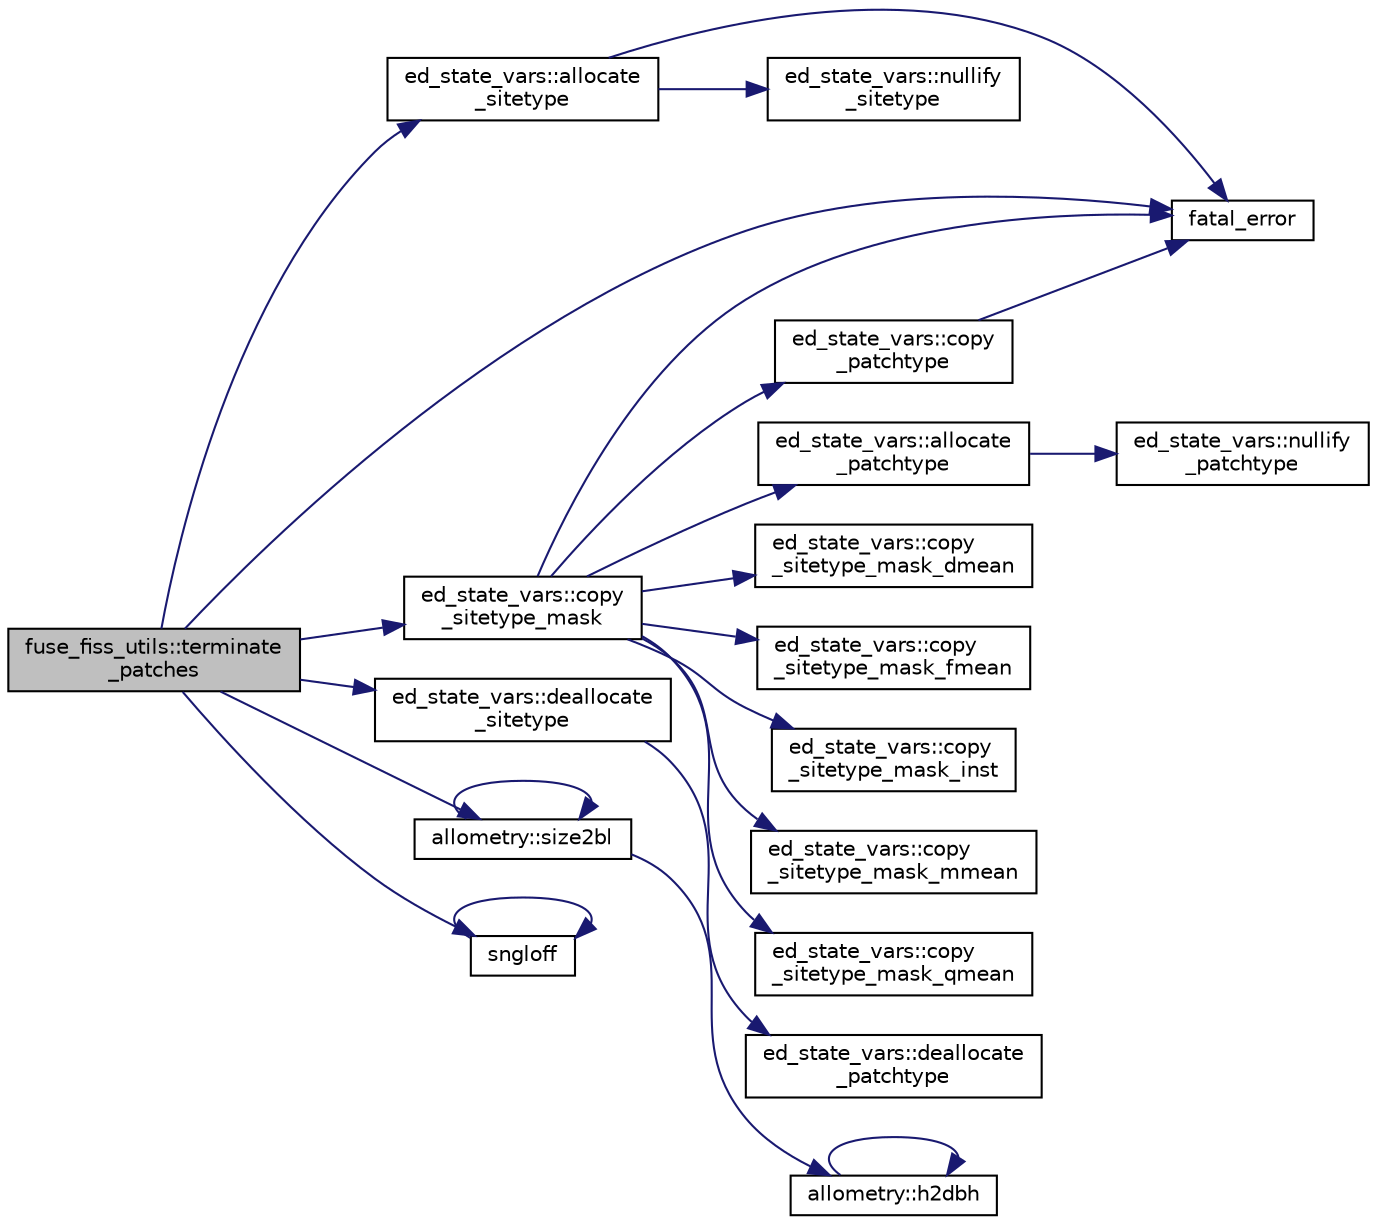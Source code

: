 digraph "fuse_fiss_utils::terminate_patches"
{
 // LATEX_PDF_SIZE
  edge [fontname="Helvetica",fontsize="10",labelfontname="Helvetica",labelfontsize="10"];
  node [fontname="Helvetica",fontsize="10",shape=record];
  rankdir="LR";
  Node1 [label="fuse_fiss_utils::terminate\l_patches",height=0.2,width=0.4,color="black", fillcolor="grey75", style="filled", fontcolor="black",tooltip="This subroutine will eliminate tiny or empty patches. This is intended to eliminate patches that have..."];
  Node1 -> Node2 [color="midnightblue",fontsize="10",style="solid"];
  Node2 [label="ed_state_vars::allocate\l_sitetype",height=0.2,width=0.4,color="black", fillcolor="white", style="filled",URL="$namespaceed__state__vars.html#ac3b987ebbdc7c8cd956eb2634010edb9",tooltip="Allocates the patch-level variables."];
  Node2 -> Node3 [color="midnightblue",fontsize="10",style="solid"];
  Node3 [label="fatal_error",height=0.2,width=0.4,color="black", fillcolor="white", style="filled",URL="$fatal__error_8_f90.html#a2a2bff228716ab48a81c795b348d1665",tooltip=" "];
  Node2 -> Node4 [color="midnightblue",fontsize="10",style="solid"];
  Node4 [label="ed_state_vars::nullify\l_sitetype",height=0.2,width=0.4,color="black", fillcolor="white", style="filled",URL="$namespaceed__state__vars.html#aa13b6faa5a0031bd5df50581ac0db0ff",tooltip="Nullifies all patch pointers."];
  Node1 -> Node5 [color="midnightblue",fontsize="10",style="solid"];
  Node5 [label="ed_state_vars::copy\l_sitetype_mask",height=0.2,width=0.4,color="black", fillcolor="white", style="filled",URL="$namespaceed__state__vars.html#abd0a1c636db86530367e9d24e386ec22",tooltip="Copies part of one site from one place to another (only the ones where mask is .true...."];
  Node5 -> Node6 [color="midnightblue",fontsize="10",style="solid"];
  Node6 [label="ed_state_vars::allocate\l_patchtype",height=0.2,width=0.4,color="black", fillcolor="white", style="filled",URL="$namespaceed__state__vars.html#a4837fc010e19721a127c9a8b04874594",tooltip="Allocates the cohort-level variables."];
  Node6 -> Node7 [color="midnightblue",fontsize="10",style="solid"];
  Node7 [label="ed_state_vars::nullify\l_patchtype",height=0.2,width=0.4,color="black", fillcolor="white", style="filled",URL="$namespaceed__state__vars.html#af1a07724c13a8dceb6ba2d3dab21b899",tooltip="Nullifies all cohort pointers."];
  Node5 -> Node8 [color="midnightblue",fontsize="10",style="solid"];
  Node8 [label="ed_state_vars::copy\l_patchtype",height=0.2,width=0.4,color="black", fillcolor="white", style="filled",URL="$namespaceed__state__vars.html#accd794e0e8d71ba375c3669097ae5c8d",tooltip="Copies a continuous chunk of cohorts from one place to another."];
  Node8 -> Node3 [color="midnightblue",fontsize="10",style="solid"];
  Node5 -> Node9 [color="midnightblue",fontsize="10",style="solid"];
  Node9 [label="ed_state_vars::copy\l_sitetype_mask_dmean",height=0.2,width=0.4,color="black", fillcolor="white", style="filled",URL="$namespaceed__state__vars.html#ac319365c7defa57422526b06b56bd61c",tooltip="Copies the variables that are dmean."];
  Node5 -> Node10 [color="midnightblue",fontsize="10",style="solid"];
  Node10 [label="ed_state_vars::copy\l_sitetype_mask_fmean",height=0.2,width=0.4,color="black", fillcolor="white", style="filled",URL="$namespaceed__state__vars.html#a6f38243f52095e9ee7da38e2b2ce81ab",tooltip="Copies the variables that are fmean."];
  Node5 -> Node11 [color="midnightblue",fontsize="10",style="solid"];
  Node11 [label="ed_state_vars::copy\l_sitetype_mask_inst",height=0.2,width=0.4,color="black", fillcolor="white", style="filled",URL="$namespaceed__state__vars.html#abef71303542156f0c150c4568b4828aa",tooltip="Copies the variables that are not fmean, dmean, mmean, mmsqu, qmean, and qmsqu."];
  Node5 -> Node12 [color="midnightblue",fontsize="10",style="solid"];
  Node12 [label="ed_state_vars::copy\l_sitetype_mask_mmean",height=0.2,width=0.4,color="black", fillcolor="white", style="filled",URL="$namespaceed__state__vars.html#a31ce6a86f04b6fb292bdf3a41dd3a66e",tooltip="Copies the variables that are mmean."];
  Node5 -> Node13 [color="midnightblue",fontsize="10",style="solid"];
  Node13 [label="ed_state_vars::copy\l_sitetype_mask_qmean",height=0.2,width=0.4,color="black", fillcolor="white", style="filled",URL="$namespaceed__state__vars.html#a2630aeadf5d56b1b603e8eb6c95b68eb",tooltip="Copies the variables that are qmean."];
  Node5 -> Node3 [color="midnightblue",fontsize="10",style="solid"];
  Node1 -> Node14 [color="midnightblue",fontsize="10",style="solid"];
  Node14 [label="ed_state_vars::deallocate\l_sitetype",height=0.2,width=0.4,color="black", fillcolor="white", style="filled",URL="$namespaceed__state__vars.html#a29881891f67226b191026267f094beb9",tooltip="De-allocates all patch pointers."];
  Node14 -> Node15 [color="midnightblue",fontsize="10",style="solid"];
  Node15 [label="ed_state_vars::deallocate\l_patchtype",height=0.2,width=0.4,color="black", fillcolor="white", style="filled",URL="$namespaceed__state__vars.html#a2845fb7d7264ed3c00651e9e46a16ed8",tooltip="De-allocates all cohort pointers."];
  Node1 -> Node3 [color="midnightblue",fontsize="10",style="solid"];
  Node1 -> Node16 [color="midnightblue",fontsize="10",style="solid"];
  Node16 [label="allometry::size2bl",height=0.2,width=0.4,color="black", fillcolor="white", style="filled",URL="$namespaceallometry.html#a10c3f179ffa5bee4c98a338aa18067ee",tooltip=" "];
  Node16 -> Node17 [color="midnightblue",fontsize="10",style="solid"];
  Node17 [label="allometry::h2dbh",height=0.2,width=0.4,color="black", fillcolor="white", style="filled",URL="$namespaceallometry.html#a31aa8db06e86ec74efb5e692417399df",tooltip=" "];
  Node17 -> Node17 [color="midnightblue",fontsize="10",style="solid"];
  Node16 -> Node16 [color="midnightblue",fontsize="10",style="solid"];
  Node1 -> Node18 [color="midnightblue",fontsize="10",style="solid"];
  Node18 [label="sngloff",height=0.2,width=0.4,color="black", fillcolor="white", style="filled",URL="$numutils_8f90.html#a97ff3973394dba1b9534e055e358de97",tooltip=" "];
  Node18 -> Node18 [color="midnightblue",fontsize="10",style="solid"];
}
